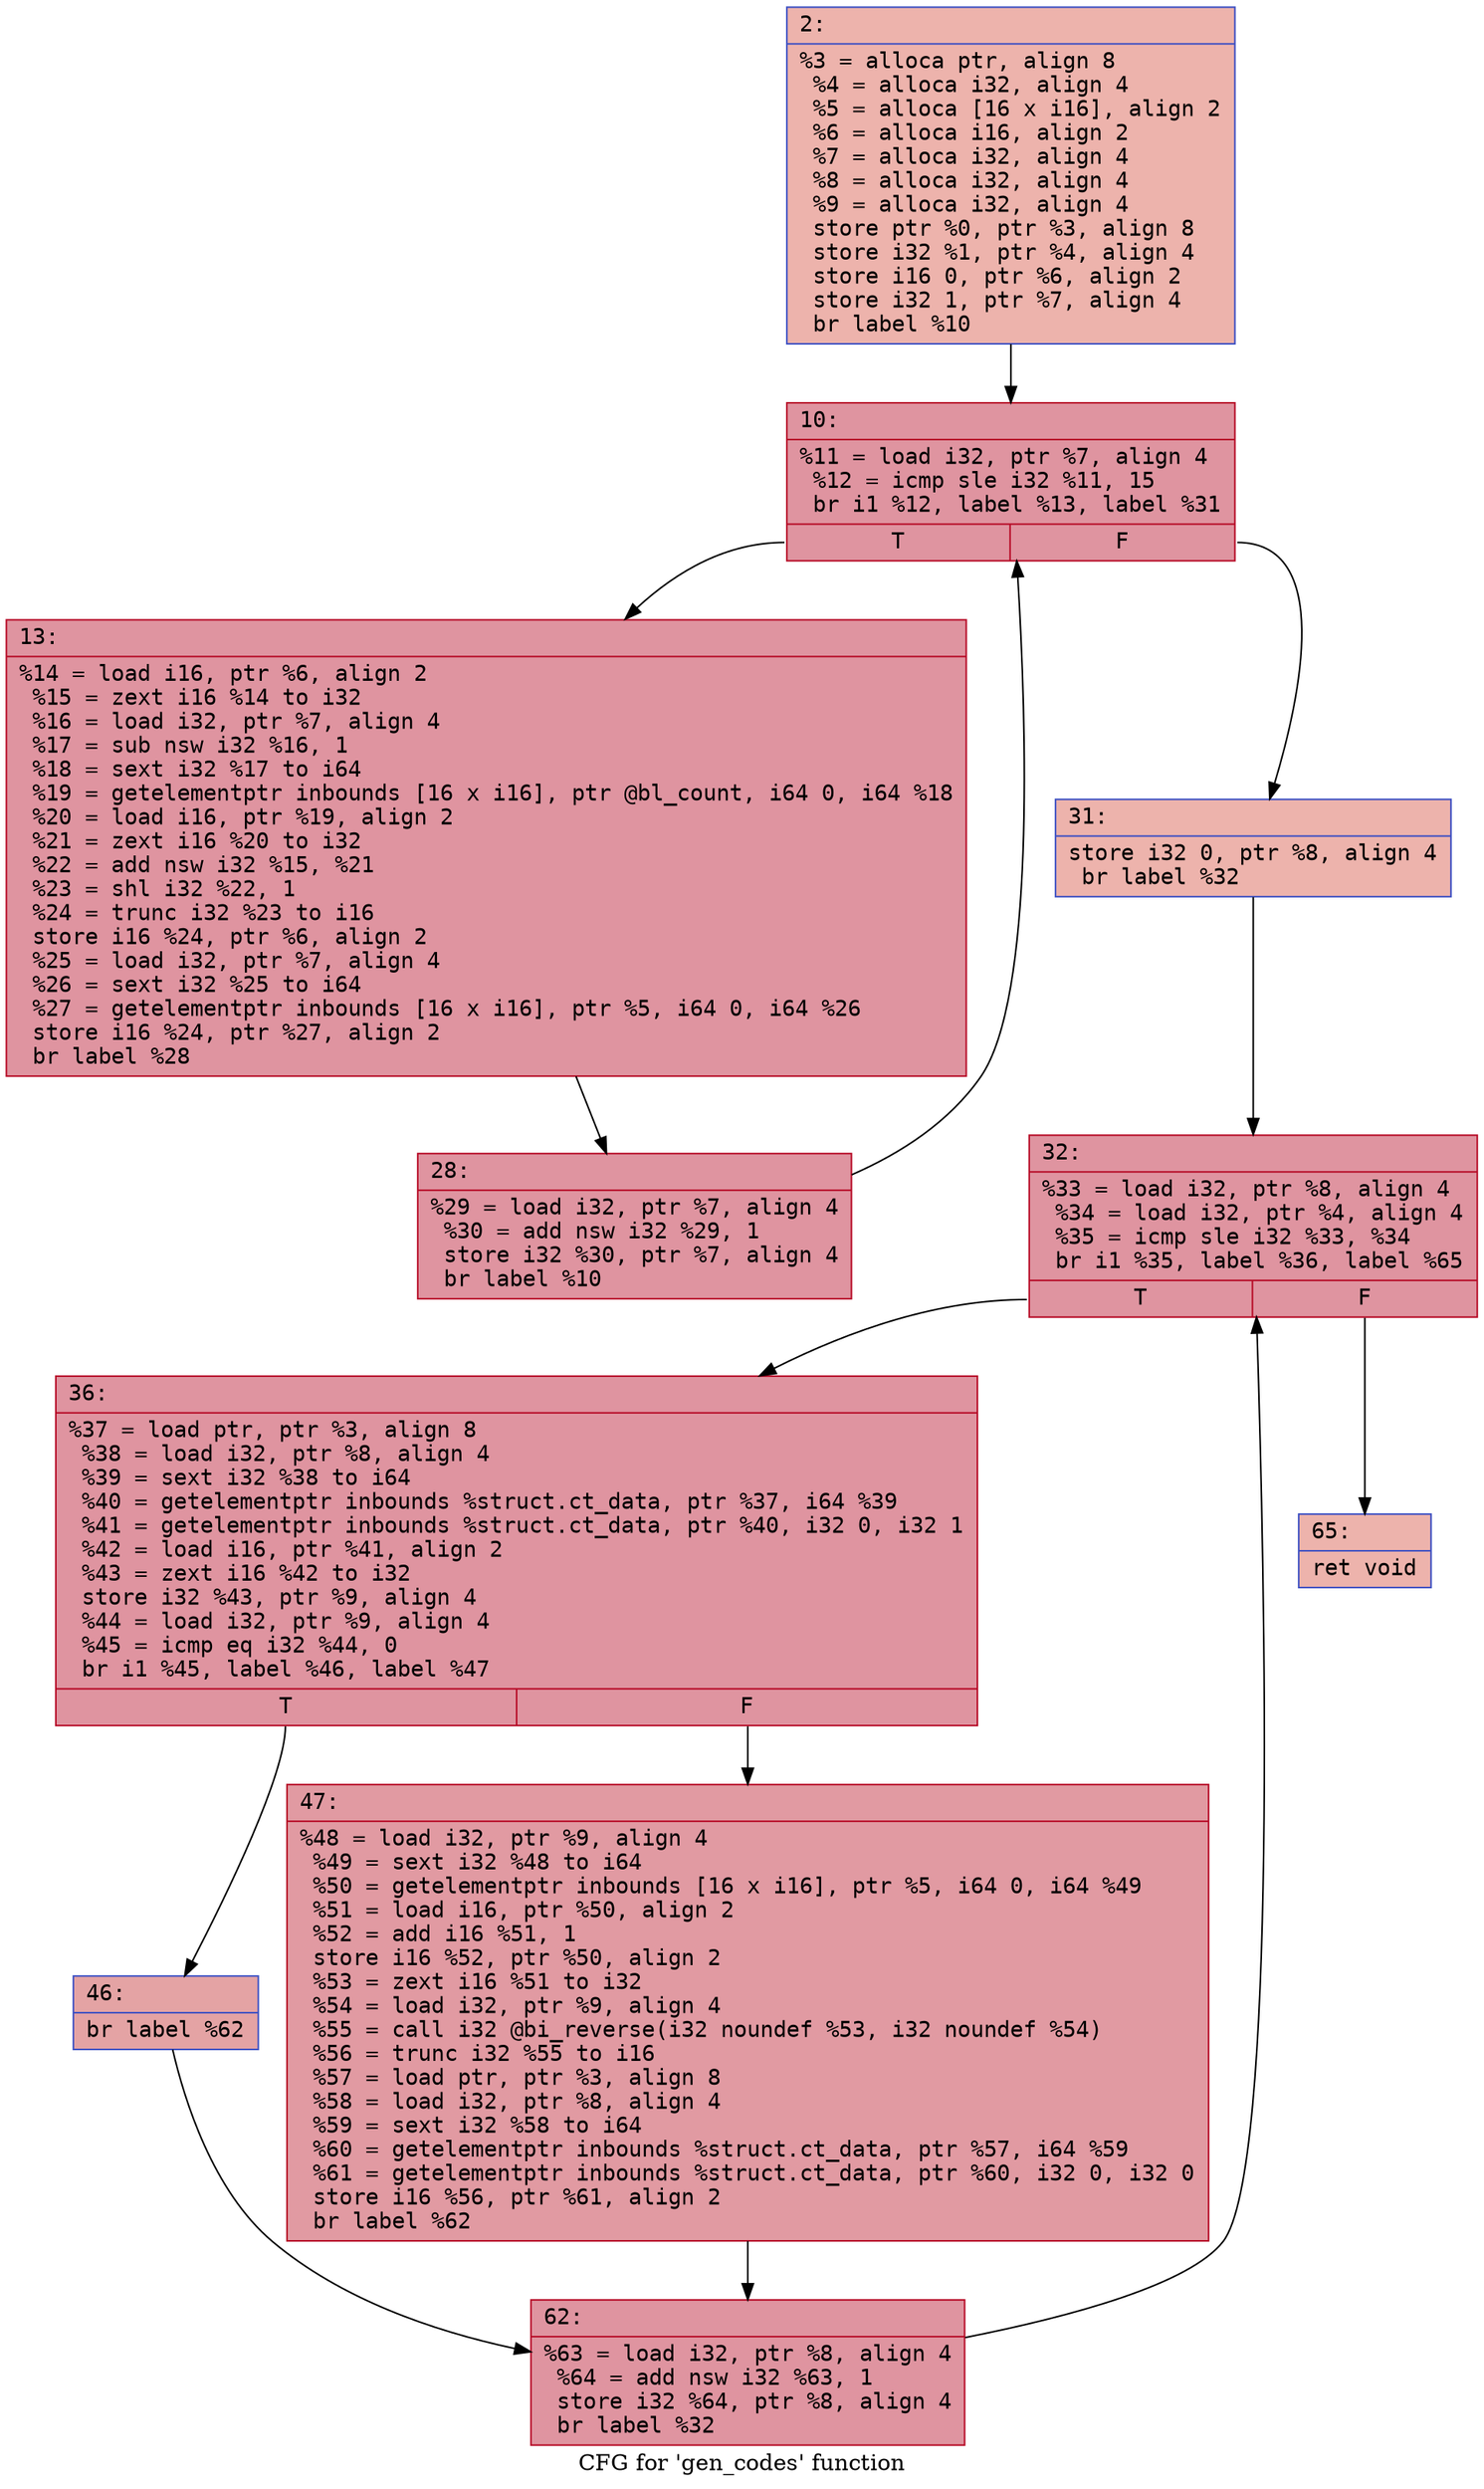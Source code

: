 digraph "CFG for 'gen_codes' function" {
	label="CFG for 'gen_codes' function";

	Node0x6000012630c0 [shape=record,color="#3d50c3ff", style=filled, fillcolor="#d6524470" fontname="Courier",label="{2:\l|  %3 = alloca ptr, align 8\l  %4 = alloca i32, align 4\l  %5 = alloca [16 x i16], align 2\l  %6 = alloca i16, align 2\l  %7 = alloca i32, align 4\l  %8 = alloca i32, align 4\l  %9 = alloca i32, align 4\l  store ptr %0, ptr %3, align 8\l  store i32 %1, ptr %4, align 4\l  store i16 0, ptr %6, align 2\l  store i32 1, ptr %7, align 4\l  br label %10\l}"];
	Node0x6000012630c0 -> Node0x600001263110[tooltip="2 -> 10\nProbability 100.00%" ];
	Node0x600001263110 [shape=record,color="#b70d28ff", style=filled, fillcolor="#b70d2870" fontname="Courier",label="{10:\l|  %11 = load i32, ptr %7, align 4\l  %12 = icmp sle i32 %11, 15\l  br i1 %12, label %13, label %31\l|{<s0>T|<s1>F}}"];
	Node0x600001263110:s0 -> Node0x600001263160[tooltip="10 -> 13\nProbability 96.88%" ];
	Node0x600001263110:s1 -> Node0x600001263200[tooltip="10 -> 31\nProbability 3.12%" ];
	Node0x600001263160 [shape=record,color="#b70d28ff", style=filled, fillcolor="#b70d2870" fontname="Courier",label="{13:\l|  %14 = load i16, ptr %6, align 2\l  %15 = zext i16 %14 to i32\l  %16 = load i32, ptr %7, align 4\l  %17 = sub nsw i32 %16, 1\l  %18 = sext i32 %17 to i64\l  %19 = getelementptr inbounds [16 x i16], ptr @bl_count, i64 0, i64 %18\l  %20 = load i16, ptr %19, align 2\l  %21 = zext i16 %20 to i32\l  %22 = add nsw i32 %15, %21\l  %23 = shl i32 %22, 1\l  %24 = trunc i32 %23 to i16\l  store i16 %24, ptr %6, align 2\l  %25 = load i32, ptr %7, align 4\l  %26 = sext i32 %25 to i64\l  %27 = getelementptr inbounds [16 x i16], ptr %5, i64 0, i64 %26\l  store i16 %24, ptr %27, align 2\l  br label %28\l}"];
	Node0x600001263160 -> Node0x6000012631b0[tooltip="13 -> 28\nProbability 100.00%" ];
	Node0x6000012631b0 [shape=record,color="#b70d28ff", style=filled, fillcolor="#b70d2870" fontname="Courier",label="{28:\l|  %29 = load i32, ptr %7, align 4\l  %30 = add nsw i32 %29, 1\l  store i32 %30, ptr %7, align 4\l  br label %10\l}"];
	Node0x6000012631b0 -> Node0x600001263110[tooltip="28 -> 10\nProbability 100.00%" ];
	Node0x600001263200 [shape=record,color="#3d50c3ff", style=filled, fillcolor="#d6524470" fontname="Courier",label="{31:\l|  store i32 0, ptr %8, align 4\l  br label %32\l}"];
	Node0x600001263200 -> Node0x600001263250[tooltip="31 -> 32\nProbability 100.00%" ];
	Node0x600001263250 [shape=record,color="#b70d28ff", style=filled, fillcolor="#b70d2870" fontname="Courier",label="{32:\l|  %33 = load i32, ptr %8, align 4\l  %34 = load i32, ptr %4, align 4\l  %35 = icmp sle i32 %33, %34\l  br i1 %35, label %36, label %65\l|{<s0>T|<s1>F}}"];
	Node0x600001263250:s0 -> Node0x6000012632a0[tooltip="32 -> 36\nProbability 96.88%" ];
	Node0x600001263250:s1 -> Node0x6000012633e0[tooltip="32 -> 65\nProbability 3.12%" ];
	Node0x6000012632a0 [shape=record,color="#b70d28ff", style=filled, fillcolor="#b70d2870" fontname="Courier",label="{36:\l|  %37 = load ptr, ptr %3, align 8\l  %38 = load i32, ptr %8, align 4\l  %39 = sext i32 %38 to i64\l  %40 = getelementptr inbounds %struct.ct_data, ptr %37, i64 %39\l  %41 = getelementptr inbounds %struct.ct_data, ptr %40, i32 0, i32 1\l  %42 = load i16, ptr %41, align 2\l  %43 = zext i16 %42 to i32\l  store i32 %43, ptr %9, align 4\l  %44 = load i32, ptr %9, align 4\l  %45 = icmp eq i32 %44, 0\l  br i1 %45, label %46, label %47\l|{<s0>T|<s1>F}}"];
	Node0x6000012632a0:s0 -> Node0x6000012632f0[tooltip="36 -> 46\nProbability 37.50%" ];
	Node0x6000012632a0:s1 -> Node0x600001263340[tooltip="36 -> 47\nProbability 62.50%" ];
	Node0x6000012632f0 [shape=record,color="#3d50c3ff", style=filled, fillcolor="#c32e3170" fontname="Courier",label="{46:\l|  br label %62\l}"];
	Node0x6000012632f0 -> Node0x600001263390[tooltip="46 -> 62\nProbability 100.00%" ];
	Node0x600001263340 [shape=record,color="#b70d28ff", style=filled, fillcolor="#bb1b2c70" fontname="Courier",label="{47:\l|  %48 = load i32, ptr %9, align 4\l  %49 = sext i32 %48 to i64\l  %50 = getelementptr inbounds [16 x i16], ptr %5, i64 0, i64 %49\l  %51 = load i16, ptr %50, align 2\l  %52 = add i16 %51, 1\l  store i16 %52, ptr %50, align 2\l  %53 = zext i16 %51 to i32\l  %54 = load i32, ptr %9, align 4\l  %55 = call i32 @bi_reverse(i32 noundef %53, i32 noundef %54)\l  %56 = trunc i32 %55 to i16\l  %57 = load ptr, ptr %3, align 8\l  %58 = load i32, ptr %8, align 4\l  %59 = sext i32 %58 to i64\l  %60 = getelementptr inbounds %struct.ct_data, ptr %57, i64 %59\l  %61 = getelementptr inbounds %struct.ct_data, ptr %60, i32 0, i32 0\l  store i16 %56, ptr %61, align 2\l  br label %62\l}"];
	Node0x600001263340 -> Node0x600001263390[tooltip="47 -> 62\nProbability 100.00%" ];
	Node0x600001263390 [shape=record,color="#b70d28ff", style=filled, fillcolor="#b70d2870" fontname="Courier",label="{62:\l|  %63 = load i32, ptr %8, align 4\l  %64 = add nsw i32 %63, 1\l  store i32 %64, ptr %8, align 4\l  br label %32\l}"];
	Node0x600001263390 -> Node0x600001263250[tooltip="62 -> 32\nProbability 100.00%" ];
	Node0x6000012633e0 [shape=record,color="#3d50c3ff", style=filled, fillcolor="#d6524470" fontname="Courier",label="{65:\l|  ret void\l}"];
}

